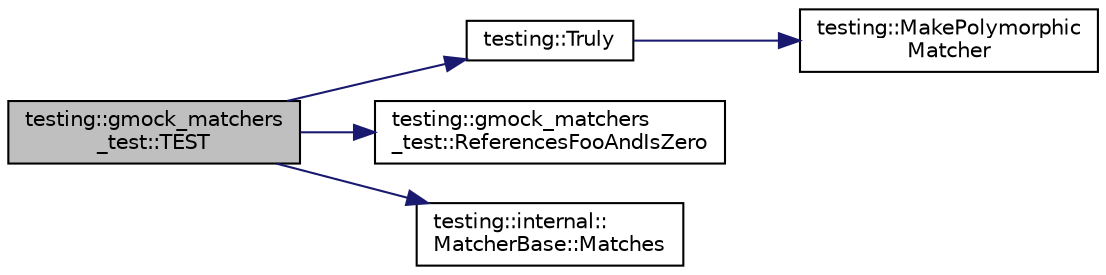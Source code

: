 digraph "testing::gmock_matchers_test::TEST"
{
  edge [fontname="Helvetica",fontsize="10",labelfontname="Helvetica",labelfontsize="10"];
  node [fontname="Helvetica",fontsize="10",shape=record];
  rankdir="LR";
  Node881 [label="testing::gmock_matchers\l_test::TEST",height=0.2,width=0.4,color="black", fillcolor="grey75", style="filled", fontcolor="black"];
  Node881 -> Node882 [color="midnightblue",fontsize="10",style="solid",fontname="Helvetica"];
  Node882 [label="testing::Truly",height=0.2,width=0.4,color="black", fillcolor="white", style="filled",URL="$d0/d75/namespacetesting.html#a5faf05cfaae6074439960048e478b1c8"];
  Node882 -> Node883 [color="midnightblue",fontsize="10",style="solid",fontname="Helvetica"];
  Node883 [label="testing::MakePolymorphic\lMatcher",height=0.2,width=0.4,color="black", fillcolor="white", style="filled",URL="$d0/d75/namespacetesting.html#a667ca94f190ec2e17ee2fbfdb7d3da04"];
  Node881 -> Node884 [color="midnightblue",fontsize="10",style="solid",fontname="Helvetica"];
  Node884 [label="testing::gmock_matchers\l_test::ReferencesFooAndIsZero",height=0.2,width=0.4,color="black", fillcolor="white", style="filled",URL="$d5/de1/namespacetesting_1_1gmock__matchers__test.html#abdce9daf2e3d3721d68f76680129f03b"];
  Node881 -> Node885 [color="midnightblue",fontsize="10",style="solid",fontname="Helvetica"];
  Node885 [label="testing::internal::\lMatcherBase::Matches",height=0.2,width=0.4,color="black", fillcolor="white", style="filled",URL="$df/d93/classtesting_1_1internal_1_1_matcher_base.html#a3b479673ff40cac1a7d548e91d789cb2"];
}
